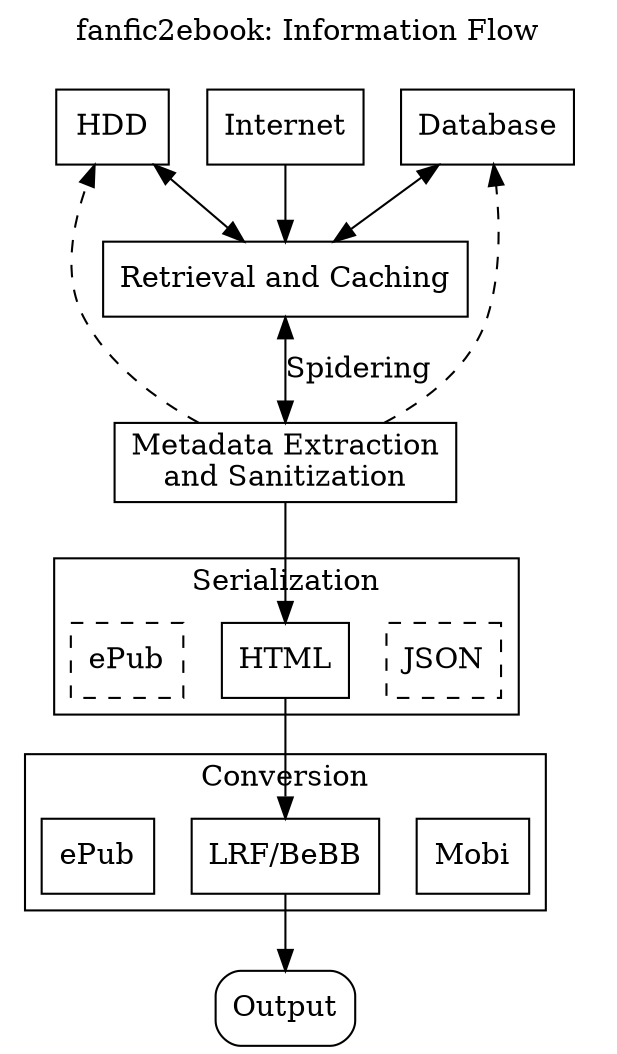 /* TODO: Figure out how to make the arrows go to the clusters, rather than
 * their contents. */

digraph G {
    labelloc=t;
    node [shape=box];

    subgraph cluster_sources {
        style=invisible;
        db [label="Database"];
        internet [label="Internet"];
        hdd [label="HDD"];
    }

    retrieval [label="Retrieval and Caching"];
    parsing [label="Metadata Extraction\nand Sanitization"];

    subgraph cluster_serialization {
        label = "Serialization";
        ser_json [label="JSON",style=dashed];
        ser_html [label="HTML"];
        ser_epub [label="ePub",style=dashed];
    }

    subgraph cluster_conversion {
        label = "Conversion";
        conv_mobi  [label="Mobi"];
        conv_lrf  [label="LRF/BeBB"];
        conv_epub [label="ePub"];
    }

    output [label="Output",style=rounded];

    internet -> retrieval;
    hdd -> retrieval [dir=both];
    db -> retrieval [dir=both];
    retrieval -> parsing [dir=both,label="Spidering"];
    parsing -> hdd [style=dashed];
    parsing -> db [style=dashed];
    parsing -> ser_html;
    ser_html -> conv_lrf;
    conv_lrf -> output;

    label="fanfic2ebook: Information Flow";
}
